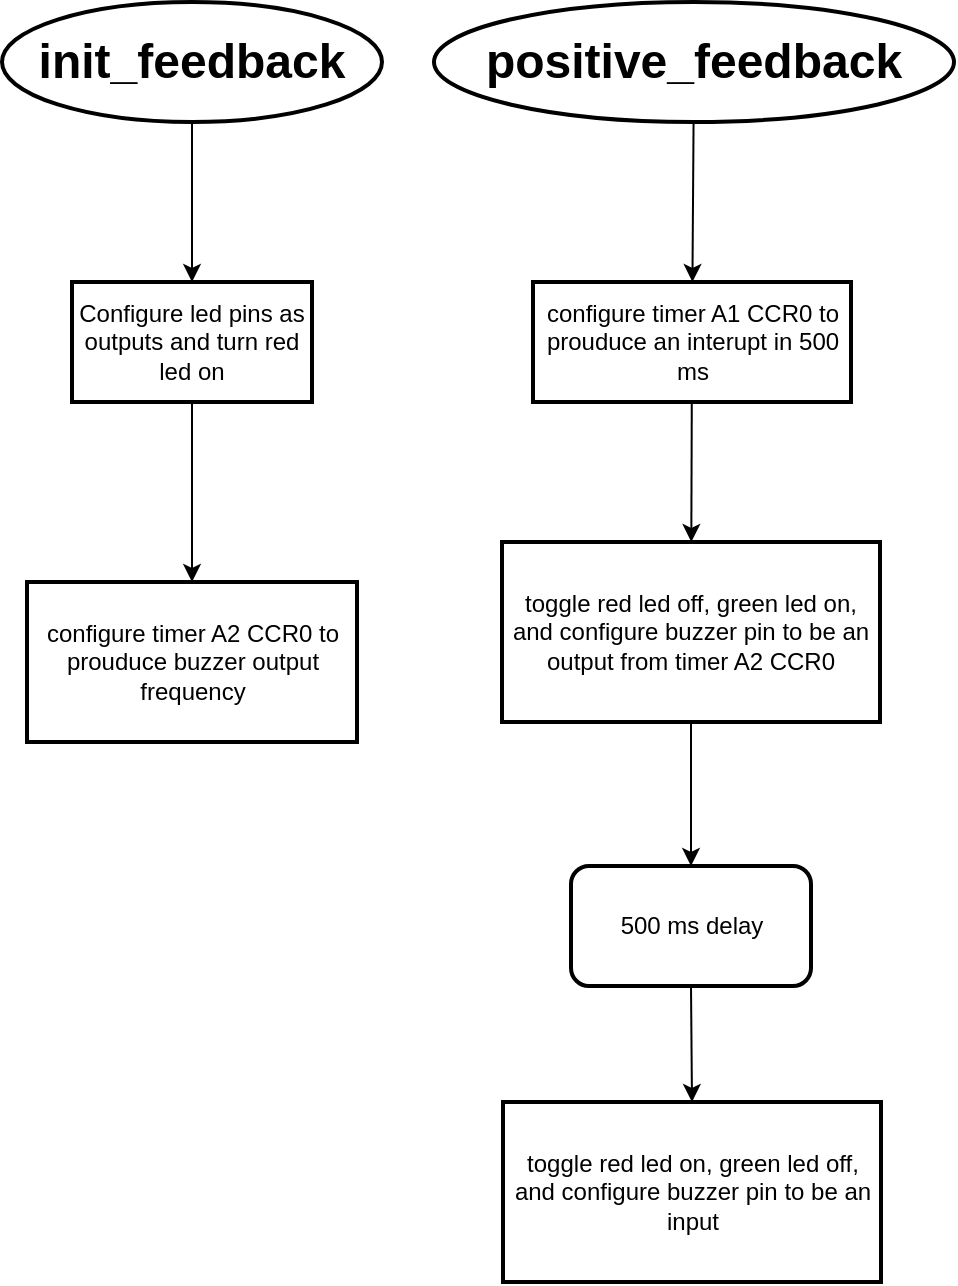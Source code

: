 <mxfile>
    <diagram id="uRFTJZ9asfGi-mWU3NWK" name="Page-1">
        <mxGraphModel dx="1124" dy="739" grid="1" gridSize="10" guides="1" tooltips="1" connect="1" arrows="1" fold="1" page="1" pageScale="1" pageWidth="1200" pageHeight="1600" background="none" math="0" shadow="0">
            <root>
                <mxCell id="0"/>
                <mxCell id="1" parent="0"/>
                <mxCell id="124" value="" style="edgeStyle=none;html=1;" parent="1" source="8" target="123" edge="1">
                    <mxGeometry relative="1" as="geometry"/>
                </mxCell>
                <mxCell id="8" value="&lt;h1&gt;init_feedback&lt;/h1&gt;" style="strokeWidth=2;html=1;shape=mxgraph.flowchart.start_1;whiteSpace=wrap;" parent="1" vertex="1">
                    <mxGeometry x="50" y="50" width="190" height="60" as="geometry"/>
                </mxCell>
                <mxCell id="89" value="configure timer A2 CCR0 to prouduce buzzer output frequency" style="rounded=1;whiteSpace=wrap;html=1;arcSize=0;strokeWidth=2;" parent="1" vertex="1">
                    <mxGeometry x="62.5" y="340" width="165" height="80" as="geometry"/>
                </mxCell>
                <mxCell id="127" value="" style="edgeStyle=none;html=1;" parent="1" source="114" target="126" edge="1">
                    <mxGeometry relative="1" as="geometry"/>
                </mxCell>
                <mxCell id="114" value="&lt;h1&gt;positive_feedback&lt;/h1&gt;" style="strokeWidth=2;html=1;shape=mxgraph.flowchart.start_1;whiteSpace=wrap;" parent="1" vertex="1">
                    <mxGeometry x="266" y="50" width="260" height="60" as="geometry"/>
                </mxCell>
                <mxCell id="125" style="edgeStyle=none;html=1;exitX=0.5;exitY=1;exitDx=0;exitDy=0;entryX=0.5;entryY=0;entryDx=0;entryDy=0;" parent="1" source="123" target="89" edge="1">
                    <mxGeometry relative="1" as="geometry">
                        <mxPoint x="145" y="330" as="targetPoint"/>
                    </mxGeometry>
                </mxCell>
                <mxCell id="123" value="Configure led pins as outputs and turn red led on" style="whiteSpace=wrap;html=1;strokeWidth=2;" parent="1" vertex="1">
                    <mxGeometry x="85" y="190" width="120" height="60" as="geometry"/>
                </mxCell>
                <mxCell id="130" value="" style="edgeStyle=none;html=1;" parent="1" source="126" target="129" edge="1">
                    <mxGeometry relative="1" as="geometry"/>
                </mxCell>
                <mxCell id="126" value="configure timer A1 CCR0 to prouduce an interupt in 500 ms" style="whiteSpace=wrap;html=1;strokeWidth=2;" parent="1" vertex="1">
                    <mxGeometry x="315.5" y="190" width="159" height="60" as="geometry"/>
                </mxCell>
                <mxCell id="134" value="" style="edgeStyle=none;html=1;" parent="1" source="129" target="133" edge="1">
                    <mxGeometry relative="1" as="geometry"/>
                </mxCell>
                <mxCell id="129" value="toggle red led off, green led on, and configure buzzer pin to be an output from timer A2 CCR0" style="whiteSpace=wrap;html=1;strokeWidth=2;" parent="1" vertex="1">
                    <mxGeometry x="300" y="320" width="189" height="90" as="geometry"/>
                </mxCell>
                <mxCell id="136" style="edgeStyle=none;html=1;exitX=0.5;exitY=1;exitDx=0;exitDy=0;entryX=0.5;entryY=0;entryDx=0;entryDy=0;" edge="1" parent="1" source="133" target="135">
                    <mxGeometry relative="1" as="geometry"/>
                </mxCell>
                <mxCell id="133" value="500 ms delay" style="rounded=1;whiteSpace=wrap;html=1;strokeWidth=2;" parent="1" vertex="1">
                    <mxGeometry x="334.5" y="482" width="120" height="60" as="geometry"/>
                </mxCell>
                <mxCell id="135" value="toggle red led on, green led off, and configure buzzer pin to be an input" style="whiteSpace=wrap;html=1;strokeWidth=2;" vertex="1" parent="1">
                    <mxGeometry x="300.5" y="600" width="189" height="90" as="geometry"/>
                </mxCell>
            </root>
        </mxGraphModel>
    </diagram>
</mxfile>